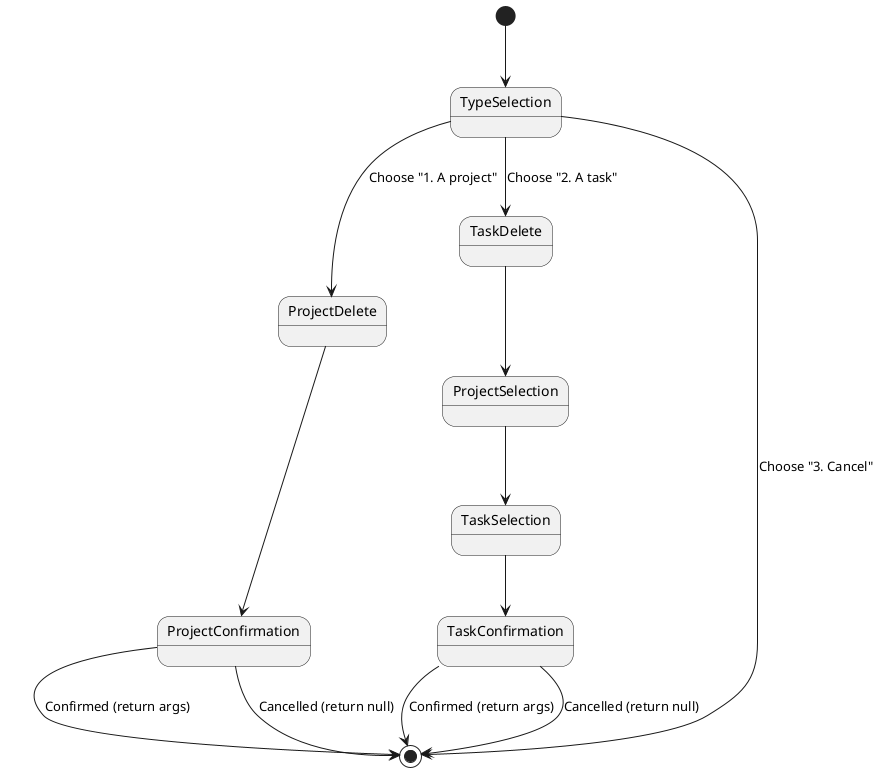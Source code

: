 @startuml Delete Command State Diagram

[*] --> TypeSelection
TypeSelection --> ProjectDelete : Choose "1. A project"
TypeSelection --> TaskDelete : Choose "2. A task"
TypeSelection --> [*] : Choose "3. Cancel"

ProjectDelete --> ProjectConfirmation

ProjectConfirmation --> [*] : Confirmed (return args)
ProjectConfirmation --> [*] : Cancelled (return null)

TaskDelete --> ProjectSelection
ProjectSelection --> TaskSelection
TaskSelection --> TaskConfirmation

TaskConfirmation --> [*] : Confirmed (return args)
TaskConfirmation --> [*] : Cancelled (return null)
@enduml